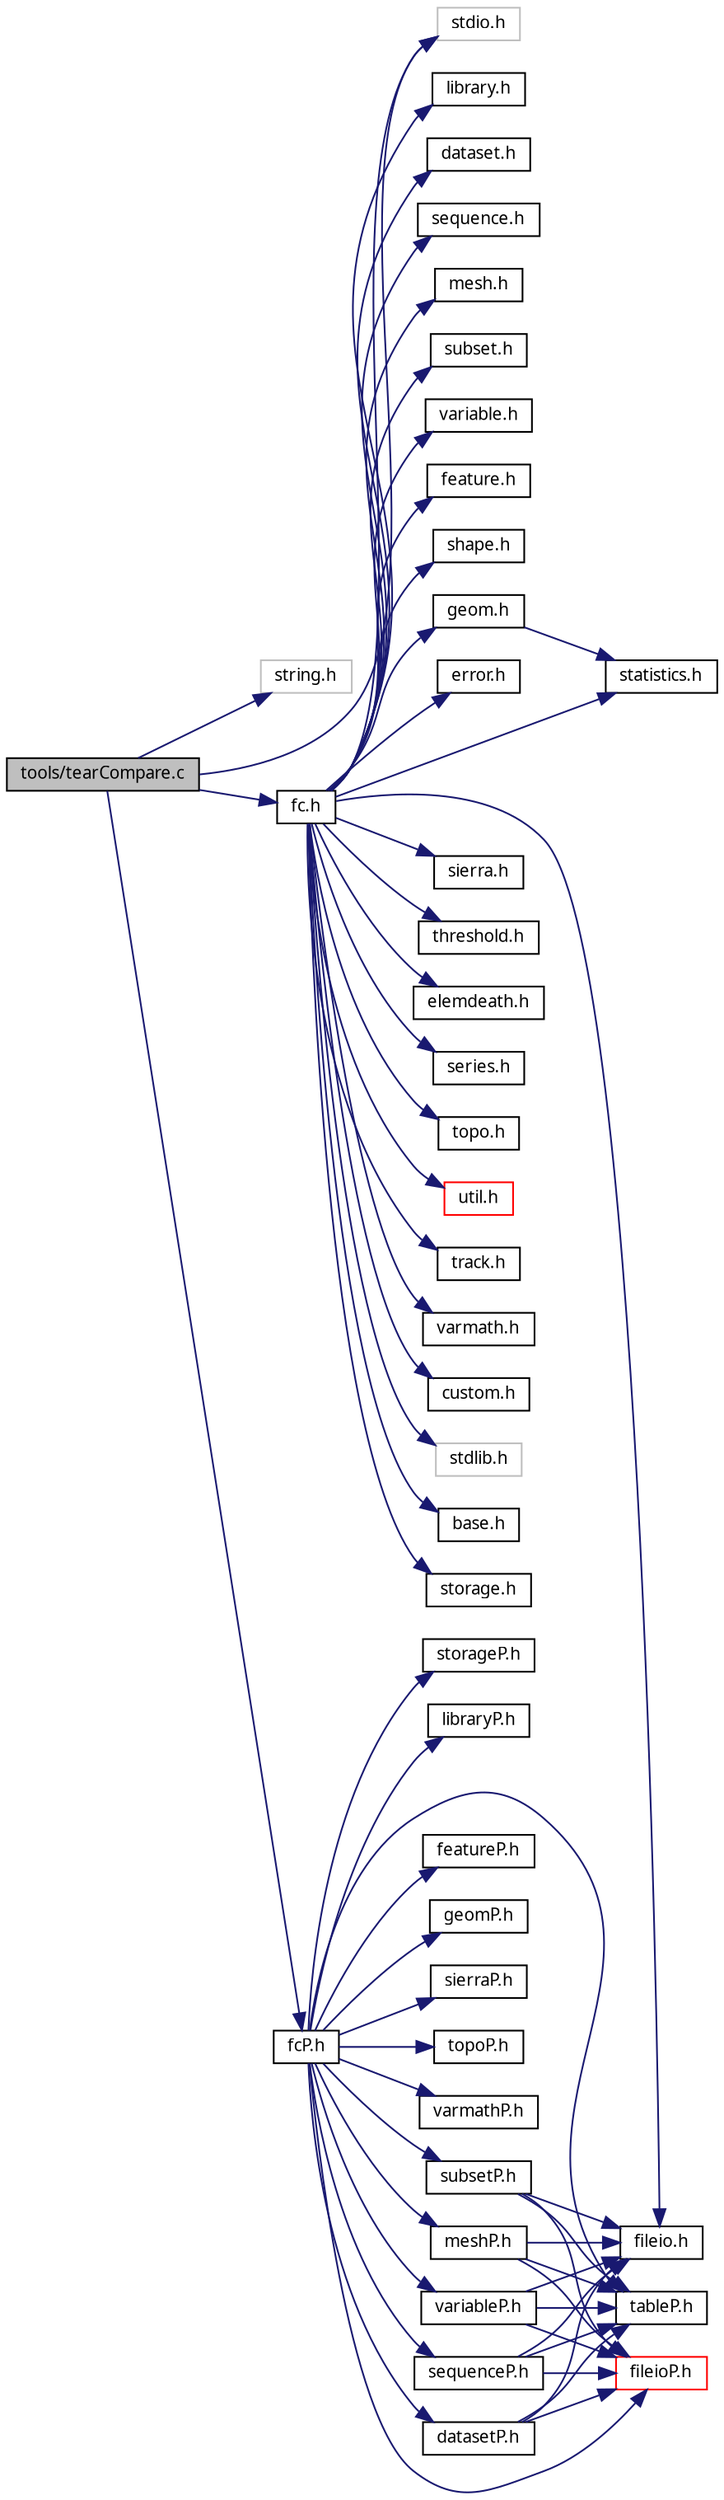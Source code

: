 digraph G
{
  edge [fontname="FreeSans.ttf",fontsize=10,labelfontname="FreeSans.ttf",labelfontsize=10];
  node [fontname="FreeSans.ttf",fontsize=10,shape=record];
  rankdir=LR;
  Node1 [label="tools/tearCompare.c",height=0.2,width=0.4,color="black", fillcolor="grey75", style="filled" fontcolor="black"];
  Node1 -> Node2 [color="midnightblue",fontsize=10,style="solid",fontname="FreeSans.ttf"];
  Node2 [label="string.h",height=0.2,width=0.4,color="grey75", fillcolor="white", style="filled"];
  Node1 -> Node3 [color="midnightblue",fontsize=10,style="solid",fontname="FreeSans.ttf"];
  Node3 [label="stdio.h",height=0.2,width=0.4,color="grey75", fillcolor="white", style="filled"];
  Node1 -> Node4 [color="midnightblue",fontsize=10,style="solid",fontname="FreeSans.ttf"];
  Node4 [label="fc.h",height=0.2,width=0.4,color="black", fillcolor="white", style="filled",URL="$fc_8h.html"];
  Node4 -> Node5 [color="midnightblue",fontsize=10,style="solid",fontname="FreeSans.ttf"];
  Node5 [label="stdlib.h",height=0.2,width=0.4,color="grey75", fillcolor="white", style="filled"];
  Node4 -> Node3 [color="midnightblue",fontsize=10,style="solid",fontname="FreeSans.ttf"];
  Node4 -> Node6 [color="midnightblue",fontsize=10,style="solid",fontname="FreeSans.ttf"];
  Node6 [label="base.h",height=0.2,width=0.4,color="black", fillcolor="white", style="filled",URL="$base_8h.html"];
  Node4 -> Node7 [color="midnightblue",fontsize=10,style="solid",fontname="FreeSans.ttf"];
  Node7 [label="storage.h",height=0.2,width=0.4,color="black", fillcolor="white", style="filled",URL="$storage_8h.html"];
  Node4 -> Node8 [color="midnightblue",fontsize=10,style="solid",fontname="FreeSans.ttf"];
  Node8 [label="library.h",height=0.2,width=0.4,color="black", fillcolor="white", style="filled",URL="$library_8h.html"];
  Node4 -> Node9 [color="midnightblue",fontsize=10,style="solid",fontname="FreeSans.ttf"];
  Node9 [label="dataset.h",height=0.2,width=0.4,color="black", fillcolor="white", style="filled",URL="$dataset_8h.html"];
  Node4 -> Node10 [color="midnightblue",fontsize=10,style="solid",fontname="FreeSans.ttf"];
  Node10 [label="sequence.h",height=0.2,width=0.4,color="black", fillcolor="white", style="filled",URL="$sequence_8h.html"];
  Node4 -> Node11 [color="midnightblue",fontsize=10,style="solid",fontname="FreeSans.ttf"];
  Node11 [label="mesh.h",height=0.2,width=0.4,color="black", fillcolor="white", style="filled",URL="$mesh_8h.html"];
  Node4 -> Node12 [color="midnightblue",fontsize=10,style="solid",fontname="FreeSans.ttf"];
  Node12 [label="subset.h",height=0.2,width=0.4,color="black", fillcolor="white", style="filled",URL="$subset_8h.html"];
  Node4 -> Node13 [color="midnightblue",fontsize=10,style="solid",fontname="FreeSans.ttf"];
  Node13 [label="variable.h",height=0.2,width=0.4,color="black", fillcolor="white", style="filled",URL="$variable_8h.html"];
  Node4 -> Node14 [color="midnightblue",fontsize=10,style="solid",fontname="FreeSans.ttf"];
  Node14 [label="feature.h",height=0.2,width=0.4,color="black", fillcolor="white", style="filled",URL="$feature_8h.html"];
  Node4 -> Node15 [color="midnightblue",fontsize=10,style="solid",fontname="FreeSans.ttf"];
  Node15 [label="shape.h",height=0.2,width=0.4,color="black", fillcolor="white", style="filled",URL="$shape_8h.html"];
  Node4 -> Node16 [color="midnightblue",fontsize=10,style="solid",fontname="FreeSans.ttf"];
  Node16 [label="fileio.h",height=0.2,width=0.4,color="black", fillcolor="white", style="filled",URL="$fileio_8h.html"];
  Node4 -> Node17 [color="midnightblue",fontsize=10,style="solid",fontname="FreeSans.ttf"];
  Node17 [label="error.h",height=0.2,width=0.4,color="black", fillcolor="white", style="filled",URL="$error_8h.html"];
  Node4 -> Node18 [color="midnightblue",fontsize=10,style="solid",fontname="FreeSans.ttf"];
  Node18 [label="geom.h",height=0.2,width=0.4,color="black", fillcolor="white", style="filled",URL="$geom_8h.html"];
  Node18 -> Node19 [color="midnightblue",fontsize=10,style="solid",fontname="FreeSans.ttf"];
  Node19 [label="statistics.h",height=0.2,width=0.4,color="black", fillcolor="white", style="filled",URL="$statistics_8h.html"];
  Node4 -> Node20 [color="midnightblue",fontsize=10,style="solid",fontname="FreeSans.ttf"];
  Node20 [label="sierra.h",height=0.2,width=0.4,color="black", fillcolor="white", style="filled",URL="$sierra_8h.html"];
  Node4 -> Node19 [color="midnightblue",fontsize=10,style="solid",fontname="FreeSans.ttf"];
  Node4 -> Node21 [color="midnightblue",fontsize=10,style="solid",fontname="FreeSans.ttf"];
  Node21 [label="threshold.h",height=0.2,width=0.4,color="black", fillcolor="white", style="filled",URL="$threshold_8h.html"];
  Node4 -> Node22 [color="midnightblue",fontsize=10,style="solid",fontname="FreeSans.ttf"];
  Node22 [label="elemdeath.h",height=0.2,width=0.4,color="black", fillcolor="white", style="filled",URL="$elemdeath_8h.html"];
  Node4 -> Node23 [color="midnightblue",fontsize=10,style="solid",fontname="FreeSans.ttf"];
  Node23 [label="series.h",height=0.2,width=0.4,color="black", fillcolor="white", style="filled",URL="$series_8h.html"];
  Node4 -> Node24 [color="midnightblue",fontsize=10,style="solid",fontname="FreeSans.ttf"];
  Node24 [label="topo.h",height=0.2,width=0.4,color="black", fillcolor="white", style="filled",URL="$topo_8h.html"];
  Node4 -> Node25 [color="midnightblue",fontsize=10,style="solid",fontname="FreeSans.ttf"];
  Node25 [label="util.h",height=0.2,width=0.4,color="red", fillcolor="white", style="filled",URL="$util_8h.html"];
  Node4 -> Node26 [color="midnightblue",fontsize=10,style="solid",fontname="FreeSans.ttf"];
  Node26 [label="track.h",height=0.2,width=0.4,color="black", fillcolor="white", style="filled",URL="$track_8h.html"];
  Node4 -> Node27 [color="midnightblue",fontsize=10,style="solid",fontname="FreeSans.ttf"];
  Node27 [label="varmath.h",height=0.2,width=0.4,color="black", fillcolor="white", style="filled",URL="$varmath_8h.html"];
  Node4 -> Node28 [color="midnightblue",fontsize=10,style="solid",fontname="FreeSans.ttf"];
  Node28 [label="custom.h",height=0.2,width=0.4,color="black", fillcolor="white", style="filled",URL="$custom_8h.html"];
  Node1 -> Node29 [color="midnightblue",fontsize=10,style="solid",fontname="FreeSans.ttf"];
  Node29 [label="fcP.h",height=0.2,width=0.4,color="black", fillcolor="white", style="filled",URL="$fcP_8h.html"];
  Node29 -> Node30 [color="midnightblue",fontsize=10,style="solid",fontname="FreeSans.ttf"];
  Node30 [label="storageP.h",height=0.2,width=0.4,color="black", fillcolor="white", style="filled",URL="$storageP_8h.html"];
  Node29 -> Node31 [color="midnightblue",fontsize=10,style="solid",fontname="FreeSans.ttf"];
  Node31 [label="tableP.h",height=0.2,width=0.4,color="black", fillcolor="white", style="filled",URL="$tableP_8h.html"];
  Node29 -> Node32 [color="midnightblue",fontsize=10,style="solid",fontname="FreeSans.ttf"];
  Node32 [label="libraryP.h",height=0.2,width=0.4,color="black", fillcolor="white", style="filled",URL="$libraryP_8h.html"];
  Node29 -> Node33 [color="midnightblue",fontsize=10,style="solid",fontname="FreeSans.ttf"];
  Node33 [label="datasetP.h",height=0.2,width=0.4,color="black", fillcolor="white", style="filled",URL="$datasetP_8h.html"];
  Node33 -> Node31 [color="midnightblue",fontsize=10,style="solid",fontname="FreeSans.ttf"];
  Node33 -> Node16 [color="midnightblue",fontsize=10,style="solid",fontname="FreeSans.ttf"];
  Node33 -> Node34 [color="midnightblue",fontsize=10,style="solid",fontname="FreeSans.ttf"];
  Node34 [label="fileioP.h",height=0.2,width=0.4,color="red", fillcolor="white", style="filled",URL="$fileioP_8h.html"];
  Node29 -> Node35 [color="midnightblue",fontsize=10,style="solid",fontname="FreeSans.ttf"];
  Node35 [label="sequenceP.h",height=0.2,width=0.4,color="black", fillcolor="white", style="filled",URL="$sequenceP_8h.html"];
  Node35 -> Node31 [color="midnightblue",fontsize=10,style="solid",fontname="FreeSans.ttf"];
  Node35 -> Node16 [color="midnightblue",fontsize=10,style="solid",fontname="FreeSans.ttf"];
  Node35 -> Node34 [color="midnightblue",fontsize=10,style="solid",fontname="FreeSans.ttf"];
  Node29 -> Node36 [color="midnightblue",fontsize=10,style="solid",fontname="FreeSans.ttf"];
  Node36 [label="meshP.h",height=0.2,width=0.4,color="black", fillcolor="white", style="filled",URL="$meshP_8h.html"];
  Node36 -> Node31 [color="midnightblue",fontsize=10,style="solid",fontname="FreeSans.ttf"];
  Node36 -> Node16 [color="midnightblue",fontsize=10,style="solid",fontname="FreeSans.ttf"];
  Node36 -> Node34 [color="midnightblue",fontsize=10,style="solid",fontname="FreeSans.ttf"];
  Node29 -> Node37 [color="midnightblue",fontsize=10,style="solid",fontname="FreeSans.ttf"];
  Node37 [label="subsetP.h",height=0.2,width=0.4,color="black", fillcolor="white", style="filled",URL="$subsetP_8h.html"];
  Node37 -> Node31 [color="midnightblue",fontsize=10,style="solid",fontname="FreeSans.ttf"];
  Node37 -> Node16 [color="midnightblue",fontsize=10,style="solid",fontname="FreeSans.ttf"];
  Node37 -> Node34 [color="midnightblue",fontsize=10,style="solid",fontname="FreeSans.ttf"];
  Node29 -> Node38 [color="midnightblue",fontsize=10,style="solid",fontname="FreeSans.ttf"];
  Node38 [label="variableP.h",height=0.2,width=0.4,color="black", fillcolor="white", style="filled",URL="$variableP_8h.html"];
  Node38 -> Node31 [color="midnightblue",fontsize=10,style="solid",fontname="FreeSans.ttf"];
  Node38 -> Node16 [color="midnightblue",fontsize=10,style="solid",fontname="FreeSans.ttf"];
  Node38 -> Node34 [color="midnightblue",fontsize=10,style="solid",fontname="FreeSans.ttf"];
  Node29 -> Node34 [color="midnightblue",fontsize=10,style="solid",fontname="FreeSans.ttf"];
  Node29 -> Node39 [color="midnightblue",fontsize=10,style="solid",fontname="FreeSans.ttf"];
  Node39 [label="geomP.h",height=0.2,width=0.4,color="black", fillcolor="white", style="filled",URL="$geomP_8h.html"];
  Node29 -> Node40 [color="midnightblue",fontsize=10,style="solid",fontname="FreeSans.ttf"];
  Node40 [label="sierraP.h",height=0.2,width=0.4,color="black", fillcolor="white", style="filled",URL="$sierraP_8h.html"];
  Node29 -> Node41 [color="midnightblue",fontsize=10,style="solid",fontname="FreeSans.ttf"];
  Node41 [label="topoP.h",height=0.2,width=0.4,color="black", fillcolor="white", style="filled",URL="$topoP_8h.html"];
  Node29 -> Node42 [color="midnightblue",fontsize=10,style="solid",fontname="FreeSans.ttf"];
  Node42 [label="varmathP.h",height=0.2,width=0.4,color="black", fillcolor="white", style="filled",URL="$varmathP_8h.html"];
  Node29 -> Node43 [color="midnightblue",fontsize=10,style="solid",fontname="FreeSans.ttf"];
  Node43 [label="featureP.h",height=0.2,width=0.4,color="black", fillcolor="white", style="filled",URL="$featureP_8h.html"];
}
